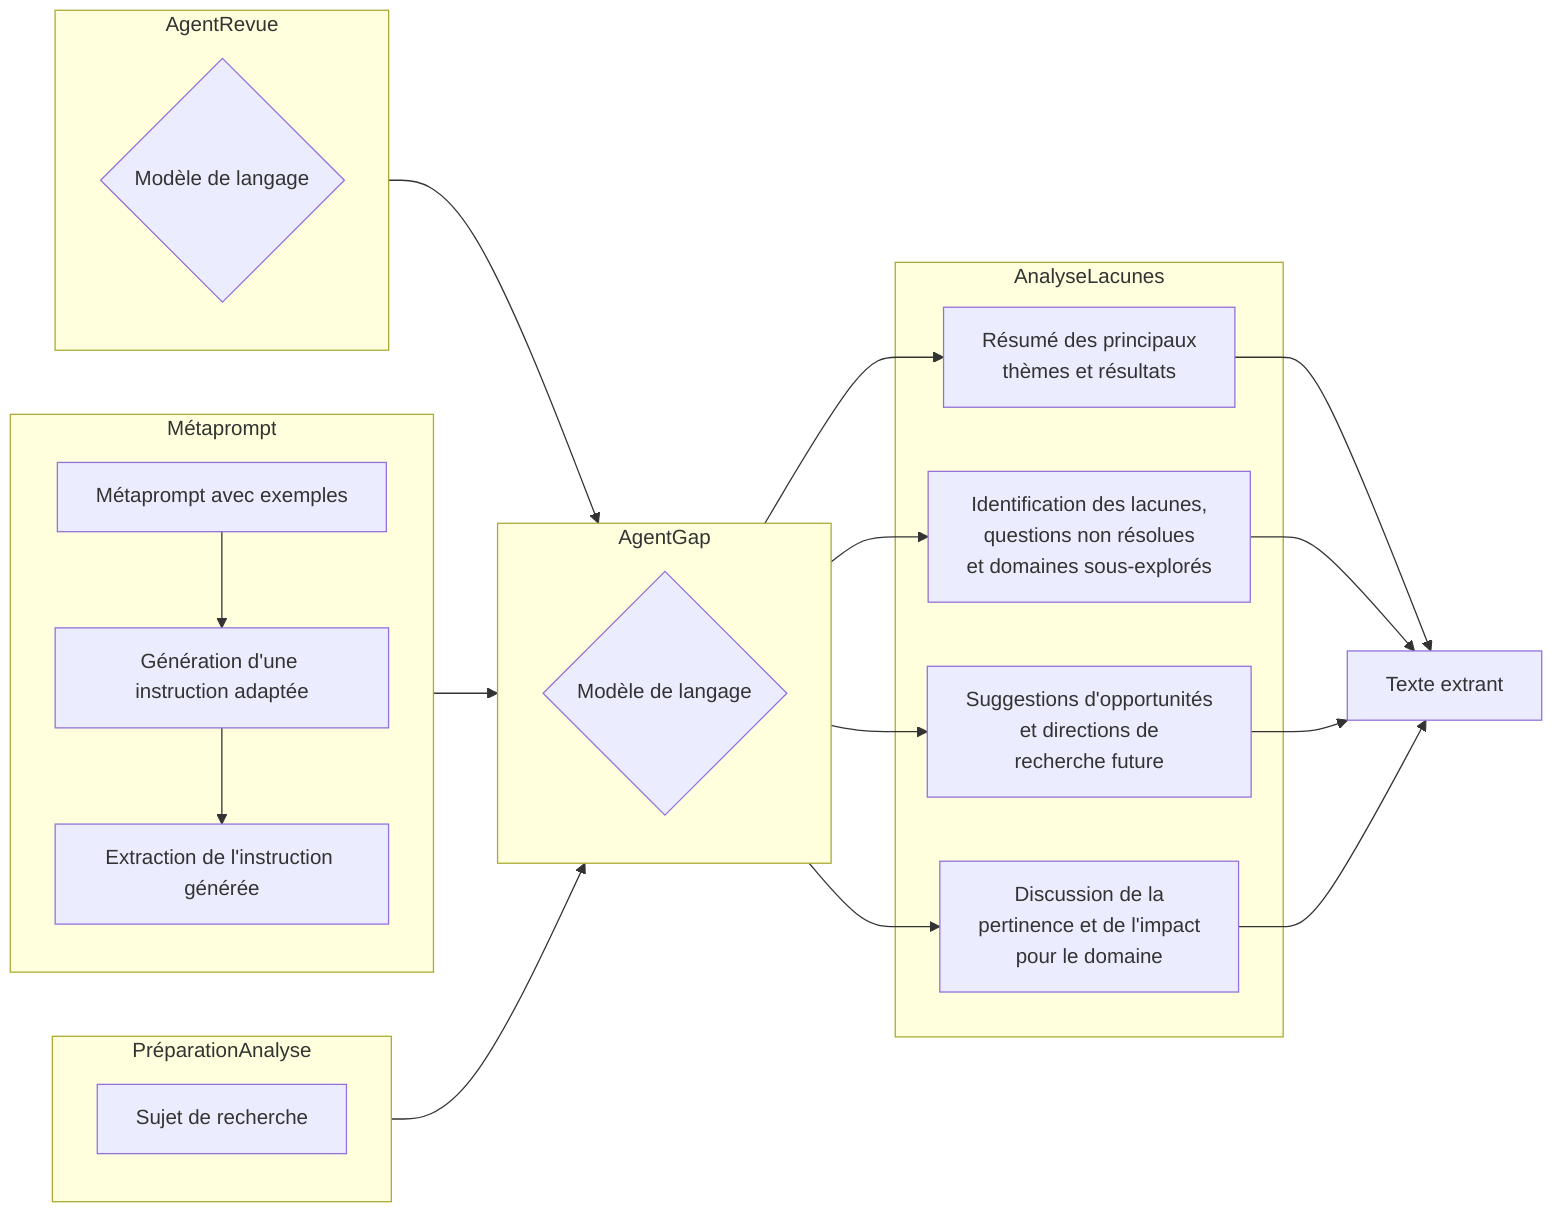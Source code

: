 graph LR
subgraph PréparationAnalyse
    A[Sujet de recherche] 
end

subgraph AgentGap
C{Modèle de langage} 
end

subgraph AgentRevue
O{Modèle de langage} 
end

AgentRevue --> AgentGap

subgraph Métaprompt
    D[Métaprompt avec exemples] --> E
    E[Génération d'une instruction adaptée] --> F
    F[Extraction de l'instruction générée]  
end

Métaprompt --> AgentGap
PréparationAnalyse --> AgentGap

subgraph AnalyseLacunes
G[Résumé des principaux<br>thèmes et résultats] 
H[Identification des lacunes,<br>questions non résolues<br>et domaines sous-explorés]
I[Suggestions d'opportunités<br>et directions de<br>recherche future] 
J[Discussion de la<br>pertinence et de l'impact<br>pour le domaine]
end

G --> K[Texte extrant]
H --> K 
I --> K
J --> K

AgentGap --> G
AgentGap --> H
AgentGap --> I
AgentGap --> J